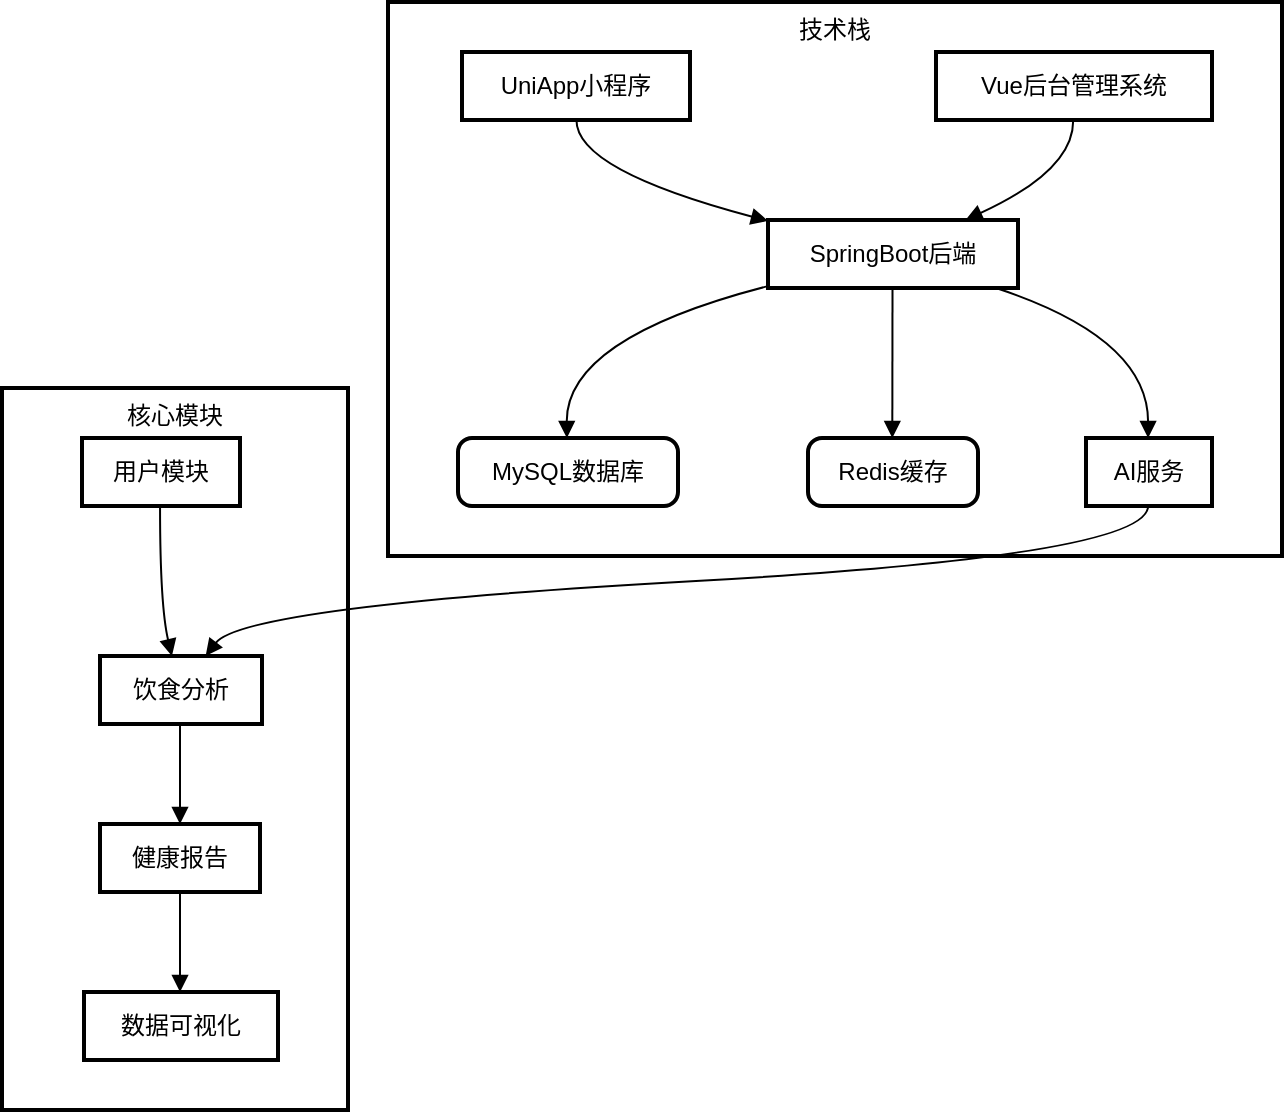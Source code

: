 <mxfile version="24.4.13" type="device">
  <diagram name="第 1 页" id="yT4qRhNYLVPrFPe1Tg_A">
    <mxGraphModel dx="707" dy="820" grid="1" gridSize="10" guides="1" tooltips="1" connect="1" arrows="1" fold="1" page="1" pageScale="1" pageWidth="827" pageHeight="1169" math="0" shadow="0">
      <root>
        <mxCell id="0" />
        <mxCell id="1" parent="0" />
        <mxCell id="C6AVeIka36zln9bHl0rQ-1" value="核心模块" style="whiteSpace=wrap;strokeWidth=2;verticalAlign=top;" vertex="1" parent="1">
          <mxGeometry x="20" y="213" width="173" height="361" as="geometry" />
        </mxCell>
        <mxCell id="C6AVeIka36zln9bHl0rQ-2" value="饮食分析" style="whiteSpace=wrap;strokeWidth=2;" vertex="1" parent="1">
          <mxGeometry x="69" y="347" width="81" height="34" as="geometry" />
        </mxCell>
        <mxCell id="C6AVeIka36zln9bHl0rQ-3" value="用户模块" style="whiteSpace=wrap;strokeWidth=2;" vertex="1" parent="1">
          <mxGeometry x="60" y="238" width="79" height="34" as="geometry" />
        </mxCell>
        <mxCell id="C6AVeIka36zln9bHl0rQ-4" value="健康报告" style="whiteSpace=wrap;strokeWidth=2;" vertex="1" parent="1">
          <mxGeometry x="69" y="431" width="80" height="34" as="geometry" />
        </mxCell>
        <mxCell id="C6AVeIka36zln9bHl0rQ-5" value="数据可视化" style="whiteSpace=wrap;strokeWidth=2;" vertex="1" parent="1">
          <mxGeometry x="61" y="515" width="97" height="34" as="geometry" />
        </mxCell>
        <mxCell id="C6AVeIka36zln9bHl0rQ-6" value="技术栈" style="whiteSpace=wrap;strokeWidth=2;verticalAlign=top;" vertex="1" parent="1">
          <mxGeometry x="213" y="20" width="447" height="277" as="geometry" />
        </mxCell>
        <mxCell id="C6AVeIka36zln9bHl0rQ-7" value="MySQL数据库" style="rounded=1;absoluteArcSize=1;arcSize=14;whiteSpace=wrap;strokeWidth=2;" vertex="1" parent="1">
          <mxGeometry x="248" y="238" width="110" height="34" as="geometry" />
        </mxCell>
        <mxCell id="C6AVeIka36zln9bHl0rQ-8" value="SpringBoot后端" style="whiteSpace=wrap;strokeWidth=2;" vertex="1" parent="1">
          <mxGeometry x="403" y="129" width="125" height="34" as="geometry" />
        </mxCell>
        <mxCell id="C6AVeIka36zln9bHl0rQ-9" value="Redis缓存" style="rounded=1;absoluteArcSize=1;arcSize=14;whiteSpace=wrap;strokeWidth=2;" vertex="1" parent="1">
          <mxGeometry x="423" y="238" width="85" height="34" as="geometry" />
        </mxCell>
        <mxCell id="C6AVeIka36zln9bHl0rQ-10" value="AI服务" style="whiteSpace=wrap;strokeWidth=2;" vertex="1" parent="1">
          <mxGeometry x="562" y="238" width="63" height="34" as="geometry" />
        </mxCell>
        <mxCell id="C6AVeIka36zln9bHl0rQ-11" value="UniApp小程序" style="whiteSpace=wrap;strokeWidth=2;" vertex="1" parent="1">
          <mxGeometry x="250" y="45" width="114" height="34" as="geometry" />
        </mxCell>
        <mxCell id="C6AVeIka36zln9bHl0rQ-12" value="Vue后台管理系统" style="whiteSpace=wrap;strokeWidth=2;" vertex="1" parent="1">
          <mxGeometry x="487" y="45" width="138" height="34" as="geometry" />
        </mxCell>
        <mxCell id="C6AVeIka36zln9bHl0rQ-13" value="" style="curved=1;startArrow=none;endArrow=block;exitX=-0.001;exitY=0.973;entryX=0.495;entryY=0;rounded=0;" edge="1" parent="1" source="C6AVeIka36zln9bHl0rQ-8" target="C6AVeIka36zln9bHl0rQ-7">
          <mxGeometry relative="1" as="geometry">
            <Array as="points">
              <mxPoint x="302" y="188" />
            </Array>
          </mxGeometry>
        </mxCell>
        <mxCell id="C6AVeIka36zln9bHl0rQ-14" value="" style="curved=1;startArrow=none;endArrow=block;exitX=0.498;exitY=1;entryX=0.496;entryY=0;rounded=0;" edge="1" parent="1" source="C6AVeIka36zln9bHl0rQ-8" target="C6AVeIka36zln9bHl0rQ-9">
          <mxGeometry relative="1" as="geometry">
            <Array as="points" />
          </mxGeometry>
        </mxCell>
        <mxCell id="C6AVeIka36zln9bHl0rQ-15" value="" style="curved=1;startArrow=none;endArrow=block;exitX=0.912;exitY=1;entryX=0.493;entryY=0;rounded=0;" edge="1" parent="1" source="C6AVeIka36zln9bHl0rQ-8" target="C6AVeIka36zln9bHl0rQ-10">
          <mxGeometry relative="1" as="geometry">
            <Array as="points">
              <mxPoint x="593" y="188" />
            </Array>
          </mxGeometry>
        </mxCell>
        <mxCell id="C6AVeIka36zln9bHl0rQ-16" value="" style="curved=1;startArrow=none;endArrow=block;exitX=0.502;exitY=1;entryX=-0.001;entryY=0.012;rounded=0;" edge="1" parent="1" source="C6AVeIka36zln9bHl0rQ-11" target="C6AVeIka36zln9bHl0rQ-8">
          <mxGeometry relative="1" as="geometry">
            <Array as="points">
              <mxPoint x="307" y="104" />
            </Array>
          </mxGeometry>
        </mxCell>
        <mxCell id="C6AVeIka36zln9bHl0rQ-17" value="" style="curved=1;startArrow=none;endArrow=block;exitX=0.497;exitY=1;entryX=0.79;entryY=0;rounded=0;" edge="1" parent="1" source="C6AVeIka36zln9bHl0rQ-12" target="C6AVeIka36zln9bHl0rQ-8">
          <mxGeometry relative="1" as="geometry">
            <Array as="points">
              <mxPoint x="556" y="104" />
            </Array>
          </mxGeometry>
        </mxCell>
        <mxCell id="C6AVeIka36zln9bHl0rQ-18" value="" style="curved=1;startArrow=none;endArrow=block;exitX=0.494;exitY=1;entryX=0.444;entryY=0;rounded=0;" edge="1" parent="1" source="C6AVeIka36zln9bHl0rQ-3" target="C6AVeIka36zln9bHl0rQ-2">
          <mxGeometry relative="1" as="geometry">
            <Array as="points">
              <mxPoint x="99" y="322" />
            </Array>
          </mxGeometry>
        </mxCell>
        <mxCell id="C6AVeIka36zln9bHl0rQ-19" value="" style="curved=1;startArrow=none;endArrow=block;exitX=0.494;exitY=1;entryX=0.5;entryY=0;rounded=0;" edge="1" parent="1" source="C6AVeIka36zln9bHl0rQ-2" target="C6AVeIka36zln9bHl0rQ-4">
          <mxGeometry relative="1" as="geometry">
            <Array as="points" />
          </mxGeometry>
        </mxCell>
        <mxCell id="C6AVeIka36zln9bHl0rQ-20" value="" style="curved=1;startArrow=none;endArrow=block;exitX=0.5;exitY=1;entryX=0.495;entryY=0;rounded=0;" edge="1" parent="1" source="C6AVeIka36zln9bHl0rQ-4" target="C6AVeIka36zln9bHl0rQ-5">
          <mxGeometry relative="1" as="geometry">
            <Array as="points" />
          </mxGeometry>
        </mxCell>
        <mxCell id="C6AVeIka36zln9bHl0rQ-21" value="" style="curved=1;startArrow=none;endArrow=block;exitX=0.493;exitY=1;entryX=0.652;entryY=0;rounded=0;" edge="1" parent="1" source="C6AVeIka36zln9bHl0rQ-10" target="C6AVeIka36zln9bHl0rQ-2">
          <mxGeometry relative="1" as="geometry">
            <Array as="points">
              <mxPoint x="593" y="297" />
              <mxPoint x="141" y="322" />
            </Array>
          </mxGeometry>
        </mxCell>
      </root>
    </mxGraphModel>
  </diagram>
</mxfile>
